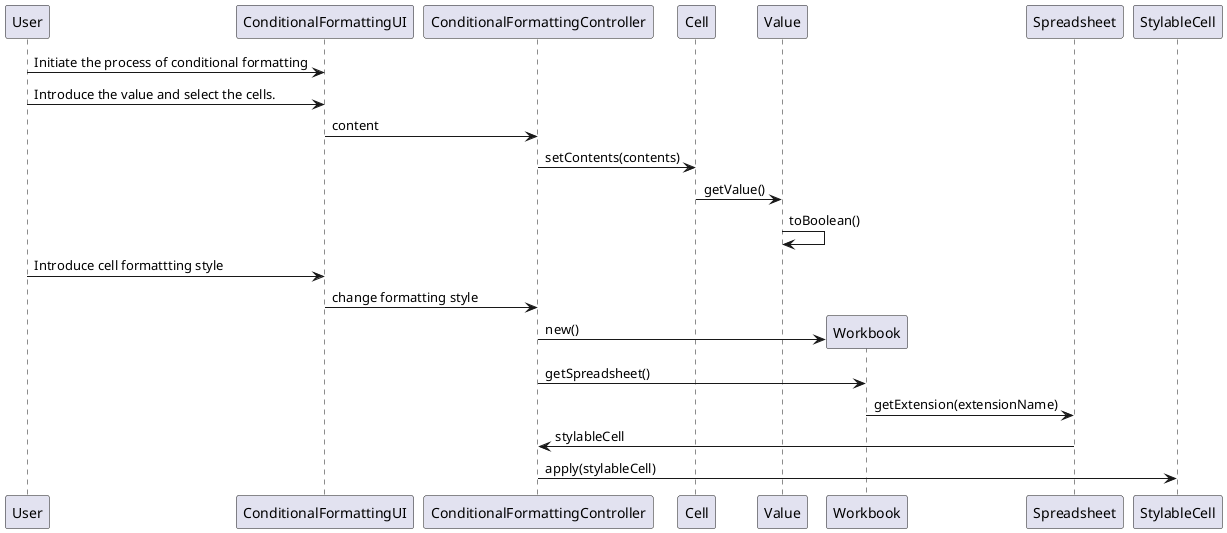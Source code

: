 @startuml doc-files/lang03.2-design.png
User -> ConditionalFormattingUI: Initiate the process of conditional formatting
User -> ConditionalFormattingUI: Introduce the value and select the cells.
ConditionalFormattingUI -> ConditionalFormattingController:content
ConditionalFormattingController -> Cell:setContents(contents)
Cell -> Value:getValue()
Value -> Value:toBoolean()
User -> ConditionalFormattingUI: Introduce cell formattting style
ConditionalFormattingUI -> ConditionalFormattingController:change formatting style
create Workbook
ConditionalFormattingController -> Workbook:new()
ConditionalFormattingController -> Workbook:getSpreadsheet()
Workbook -> Spreadsheet:getExtension(extensionName)
Spreadsheet -> ConditionalFormattingController:stylableCell
ConditionalFormattingController -> StylableCell:apply(stylableCell)
@enduml